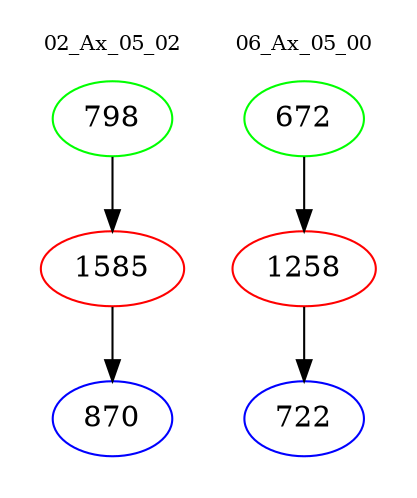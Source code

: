 digraph{
subgraph cluster_0 {
color = white
label = "02_Ax_05_02";
fontsize=10;
T0_798 [label="798", color="green"]
T0_798 -> T0_1585 [color="black"]
T0_1585 [label="1585", color="red"]
T0_1585 -> T0_870 [color="black"]
T0_870 [label="870", color="blue"]
}
subgraph cluster_1 {
color = white
label = "06_Ax_05_00";
fontsize=10;
T1_672 [label="672", color="green"]
T1_672 -> T1_1258 [color="black"]
T1_1258 [label="1258", color="red"]
T1_1258 -> T1_722 [color="black"]
T1_722 [label="722", color="blue"]
}
}
